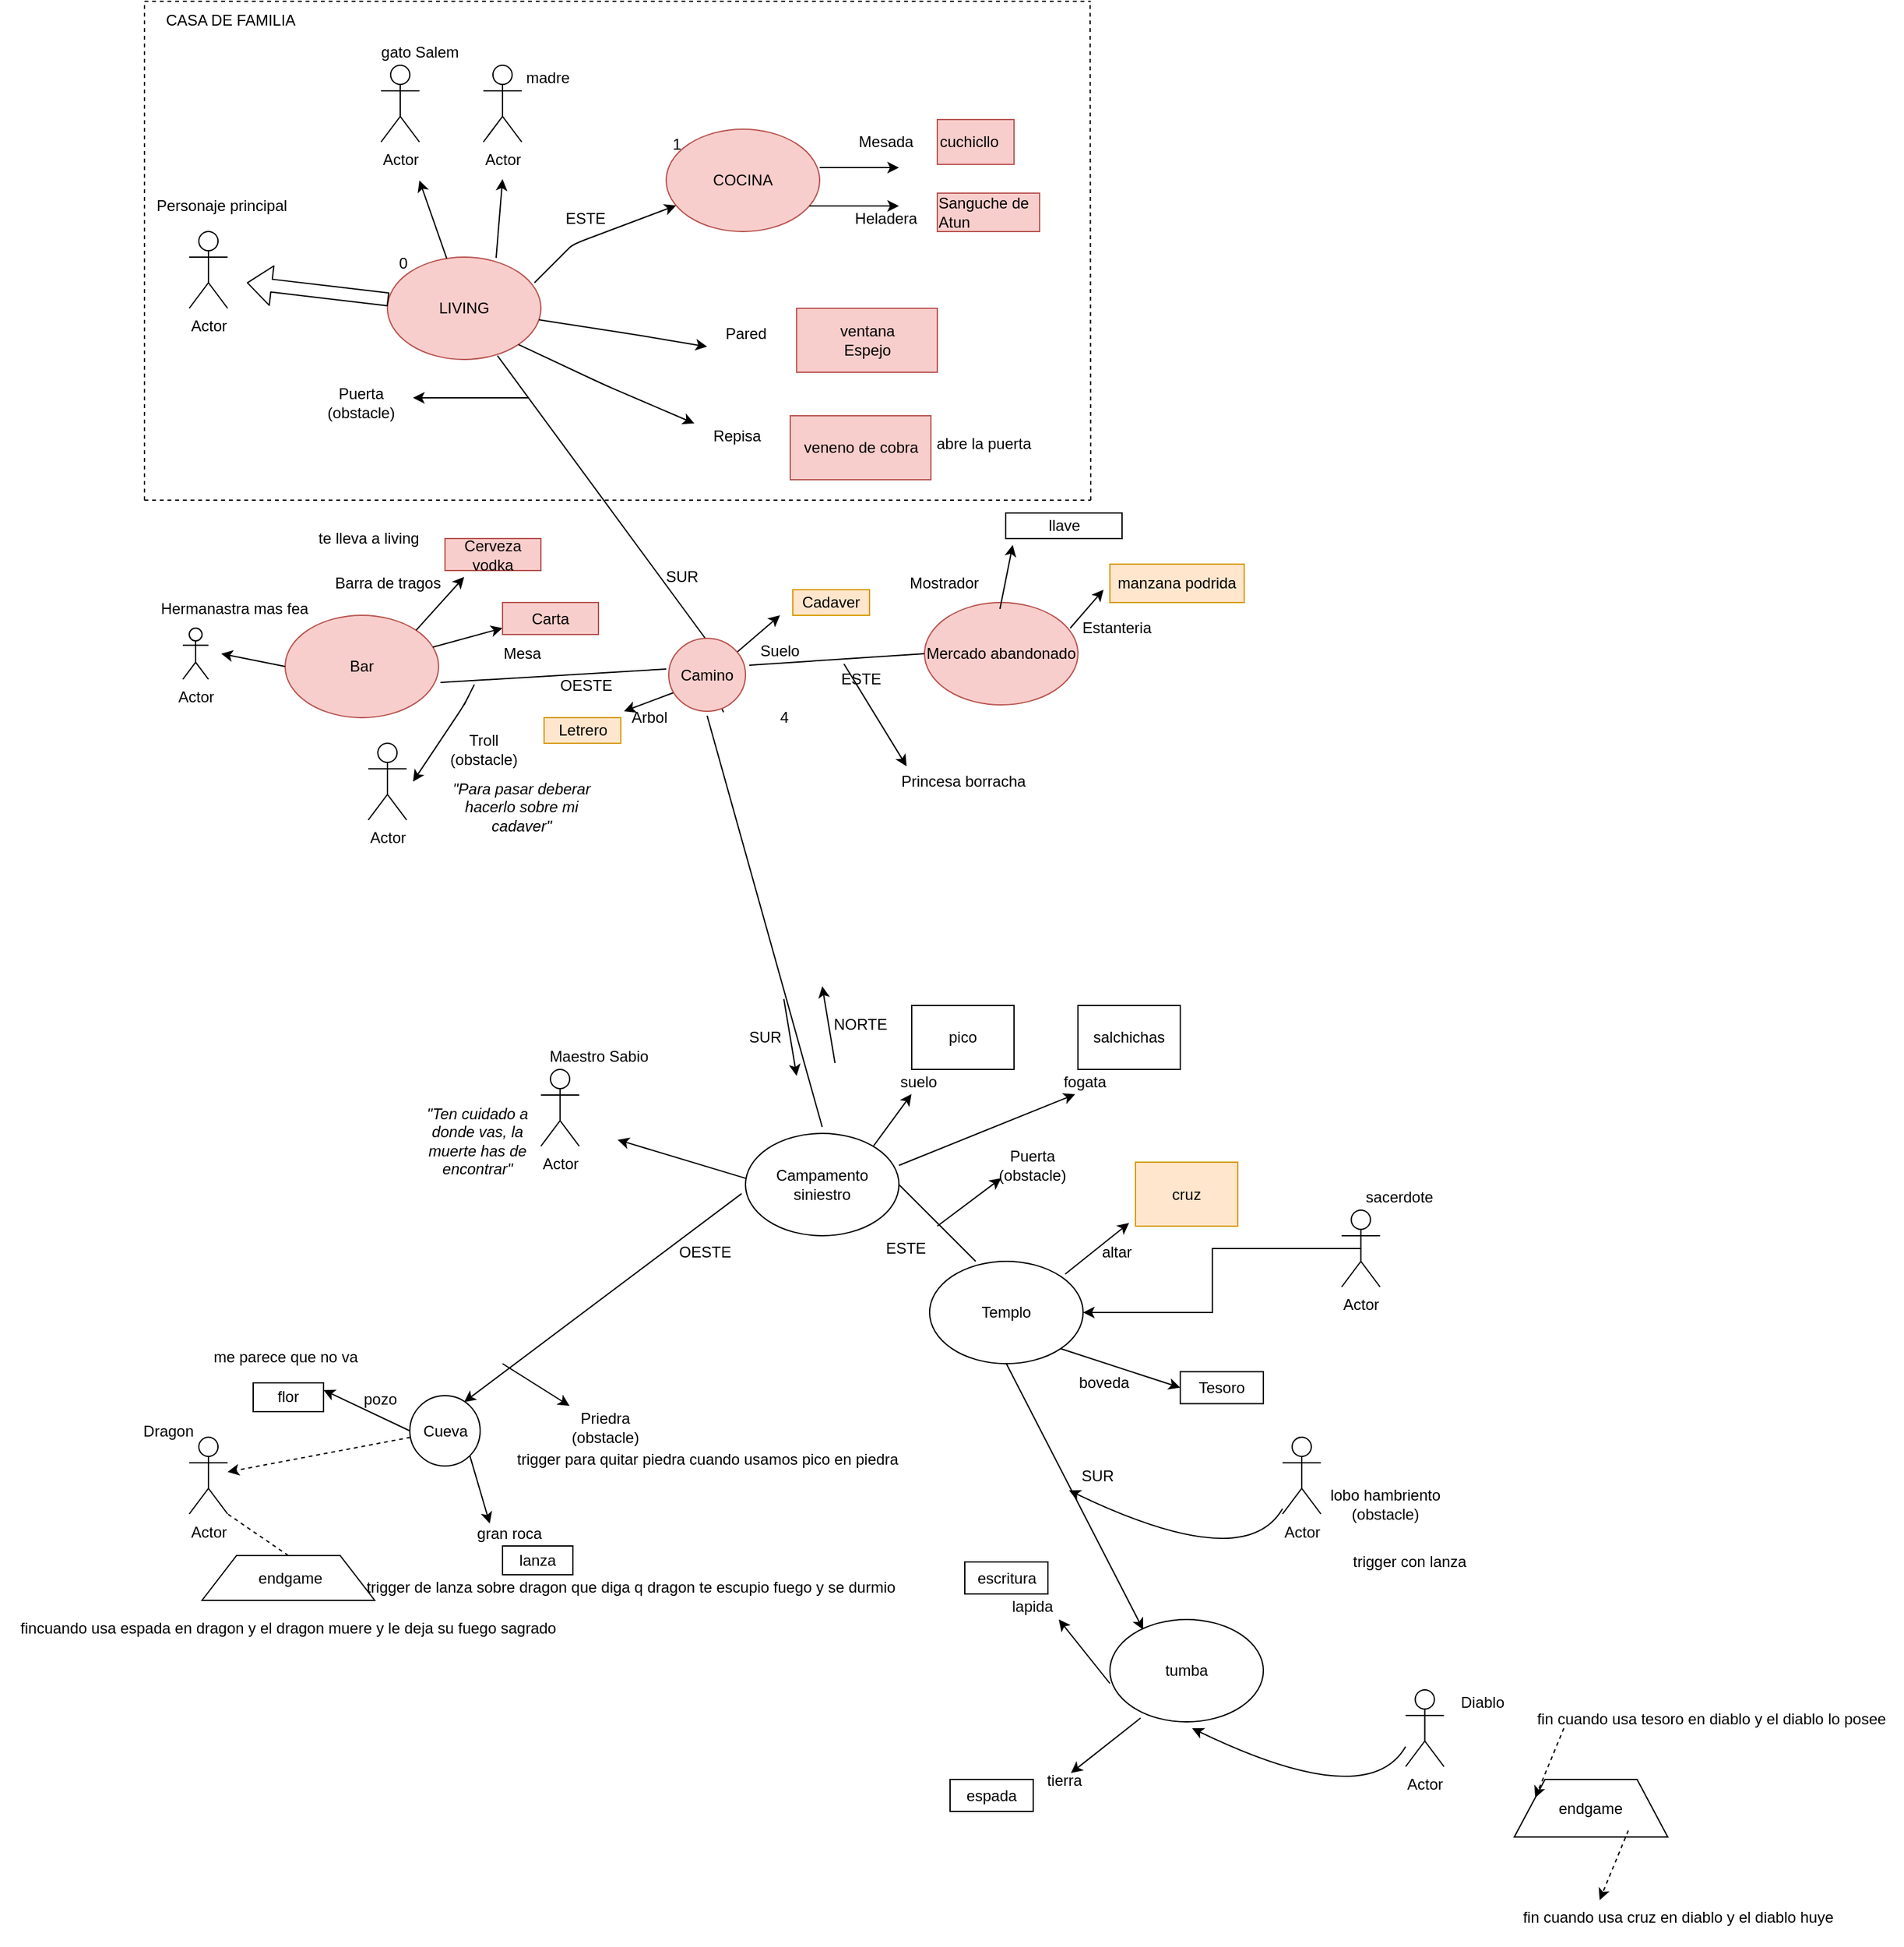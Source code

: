 <mxfile version="13.3.0" type="device"><diagram id="sJJeYjp7atSTeaViHJPz" name="Page-1"><mxGraphModel dx="2512" dy="1873" grid="1" gridSize="10" guides="1" tooltips="1" connect="1" arrows="1" fold="1" page="1" pageScale="1" pageWidth="850" pageHeight="1100" math="0" shadow="0"><root><mxCell id="0"/><mxCell id="1" parent="0"/><mxCell id="13Ekd1U-kQ_qXZMhSSvd-2" value="LIVING" style="ellipse;whiteSpace=wrap;html=1;fillColor=#f8cecc;strokeColor=#b85450;" parent="1" vertex="1"><mxGeometry x="190" y="-100" width="120" height="80" as="geometry"/></mxCell><mxCell id="13Ekd1U-kQ_qXZMhSSvd-3" value="Bar" style="ellipse;whiteSpace=wrap;html=1;fillColor=#f8cecc;strokeColor=#b85450;" parent="1" vertex="1"><mxGeometry x="110" y="180" width="120" height="80" as="geometry"/></mxCell><mxCell id="13Ekd1U-kQ_qXZMhSSvd-4" value="Mercado abandonado" style="ellipse;whiteSpace=wrap;html=1;fillColor=#f8cecc;strokeColor=#b85450;" parent="1" vertex="1"><mxGeometry x="610" y="170" width="120" height="80" as="geometry"/></mxCell><mxCell id="13Ekd1U-kQ_qXZMhSSvd-5" value="Campamento siniestro" style="ellipse;whiteSpace=wrap;html=1;" parent="1" vertex="1"><mxGeometry x="470" y="585" width="120" height="80" as="geometry"/></mxCell><mxCell id="13Ekd1U-kQ_qXZMhSSvd-6" value="Templo" style="ellipse;whiteSpace=wrap;html=1;" parent="1" vertex="1"><mxGeometry x="614" y="685" width="120" height="80" as="geometry"/></mxCell><mxCell id="13Ekd1U-kQ_qXZMhSSvd-11" value="" style="endArrow=classic;html=1;" parent="1" source="13Ekd1U-kQ_qXZMhSSvd-2" edge="1"><mxGeometry width="50" height="50" relative="1" as="geometry"><mxPoint x="440" y="160" as="sourcePoint"/><mxPoint x="440" y="-30" as="targetPoint"/><Array as="points"><mxPoint x="380" y="-40"/></Array></mxGeometry></mxCell><mxCell id="13Ekd1U-kQ_qXZMhSSvd-12" value="Pared" style="text;html=1;align=center;verticalAlign=middle;resizable=0;points=[];autosize=1;" parent="1" vertex="1"><mxGeometry x="445" y="-50" width="50" height="20" as="geometry"/></mxCell><mxCell id="13Ekd1U-kQ_qXZMhSSvd-13" value="" style="endArrow=classic;html=1;exitX=1;exitY=1;exitDx=0;exitDy=0;" parent="1" source="13Ekd1U-kQ_qXZMhSSvd-2" edge="1"><mxGeometry width="50" height="50" relative="1" as="geometry"><mxPoint x="425" y="170" as="sourcePoint"/><mxPoint x="430" y="30" as="targetPoint"/><Array as="points"><mxPoint x="360"/></Array></mxGeometry></mxCell><mxCell id="13Ekd1U-kQ_qXZMhSSvd-14" value="Repisa" style="text;html=1;align=center;verticalAlign=middle;resizable=0;points=[];autosize=1;" parent="1" vertex="1"><mxGeometry x="438" y="30" width="50" height="20" as="geometry"/></mxCell><mxCell id="13Ekd1U-kQ_qXZMhSSvd-15" value="" style="endArrow=classic;html=1;exitX=1;exitY=0;exitDx=0;exitDy=0;" parent="1" source="13Ekd1U-kQ_qXZMhSSvd-3" edge="1"><mxGeometry width="50" height="50" relative="1" as="geometry"><mxPoint x="220" y="190" as="sourcePoint"/><mxPoint x="250" y="150" as="targetPoint"/></mxGeometry></mxCell><mxCell id="13Ekd1U-kQ_qXZMhSSvd-16" value="Barra de tragos" style="text;html=1;align=center;verticalAlign=middle;resizable=0;points=[];autosize=1;" parent="1" vertex="1"><mxGeometry x="140" y="145" width="100" height="20" as="geometry"/></mxCell><mxCell id="13Ekd1U-kQ_qXZMhSSvd-17" value="" style="endArrow=classic;html=1;" parent="1" source="13Ekd1U-kQ_qXZMhSSvd-3" edge="1"><mxGeometry width="50" height="50" relative="1" as="geometry"><mxPoint x="230" y="250" as="sourcePoint"/><mxPoint x="280" y="190" as="targetPoint"/></mxGeometry></mxCell><mxCell id="13Ekd1U-kQ_qXZMhSSvd-18" value="Mesa" style="text;html=1;align=center;verticalAlign=middle;resizable=0;points=[];autosize=1;" parent="1" vertex="1"><mxGeometry x="275" y="200" width="40" height="20" as="geometry"/></mxCell><mxCell id="13Ekd1U-kQ_qXZMhSSvd-26" value="" style="endArrow=none;html=1;entryX=0.717;entryY=0.963;entryDx=0;entryDy=0;entryPerimeter=0;" parent="1" target="13Ekd1U-kQ_qXZMhSSvd-2" edge="1"><mxGeometry width="50" height="50" relative="1" as="geometry"><mxPoint x="440" y="200" as="sourcePoint"/><mxPoint x="390" y="120" as="targetPoint"/></mxGeometry></mxCell><mxCell id="13Ekd1U-kQ_qXZMhSSvd-27" value="" style="endArrow=none;html=1;entryX=0;entryY=0.5;entryDx=0;entryDy=0;exitX=1.05;exitY=0.307;exitDx=0;exitDy=0;exitPerimeter=0;" parent="1" target="13Ekd1U-kQ_qXZMhSSvd-4" edge="1"><mxGeometry width="50" height="50" relative="1" as="geometry"><mxPoint x="473" y="218.999" as="sourcePoint"/><mxPoint x="570" y="195" as="targetPoint"/></mxGeometry></mxCell><mxCell id="13Ekd1U-kQ_qXZMhSSvd-28" value="" style="endArrow=none;html=1;exitX=1.012;exitY=0.656;exitDx=0;exitDy=0;exitPerimeter=0;entryX=-0.033;entryY=0.36;entryDx=0;entryDy=0;entryPerimeter=0;" parent="1" source="13Ekd1U-kQ_qXZMhSSvd-3" edge="1"><mxGeometry width="50" height="50" relative="1" as="geometry"><mxPoint x="400" y="260" as="sourcePoint"/><mxPoint x="408.02" y="222.02" as="targetPoint"/><Array as="points"/></mxGeometry></mxCell><mxCell id="13Ekd1U-kQ_qXZMhSSvd-29" value="" style="endArrow=classic;html=1;" parent="1" edge="1"><mxGeometry width="50" height="50" relative="1" as="geometry"><mxPoint x="669" y="175" as="sourcePoint"/><mxPoint x="679" y="125" as="targetPoint"/></mxGeometry></mxCell><mxCell id="13Ekd1U-kQ_qXZMhSSvd-30" value="Mostrador" style="text;html=1;align=center;verticalAlign=middle;resizable=0;points=[];autosize=1;" parent="1" vertex="1"><mxGeometry x="590" y="145" width="70" height="20" as="geometry"/></mxCell><mxCell id="13Ekd1U-kQ_qXZMhSSvd-31" value="" style="endArrow=classic;html=1;" parent="1" edge="1"><mxGeometry width="50" height="50" relative="1" as="geometry"><mxPoint x="724" y="190" as="sourcePoint"/><mxPoint x="750" y="160" as="targetPoint"/></mxGeometry></mxCell><mxCell id="13Ekd1U-kQ_qXZMhSSvd-32" value="Estanteria" style="text;html=1;align=center;verticalAlign=middle;resizable=0;points=[];autosize=1;" parent="1" vertex="1"><mxGeometry x="725" y="180" width="70" height="20" as="geometry"/></mxCell><mxCell id="13Ekd1U-kQ_qXZMhSSvd-35" value="SUR" style="text;html=1;align=center;verticalAlign=middle;resizable=0;points=[];autosize=1;" parent="1" vertex="1"><mxGeometry x="400" y="140" width="40" height="20" as="geometry"/></mxCell><mxCell id="13Ekd1U-kQ_qXZMhSSvd-36" value="OESTE" style="text;html=1;align=center;verticalAlign=middle;resizable=0;points=[];autosize=1;" parent="1" vertex="1"><mxGeometry x="315" y="225" width="60" height="20" as="geometry"/></mxCell><mxCell id="13Ekd1U-kQ_qXZMhSSvd-37" value="ESTE" style="text;html=1;align=center;verticalAlign=middle;resizable=0;points=[];autosize=1;" parent="1" vertex="1"><mxGeometry x="535" y="220" width="50" height="20" as="geometry"/></mxCell><mxCell id="13Ekd1U-kQ_qXZMhSSvd-44" value="" style="endArrow=none;html=1;exitX=1;exitY=0.5;exitDx=0;exitDy=0;" parent="1" source="13Ekd1U-kQ_qXZMhSSvd-5" edge="1"><mxGeometry width="50" height="50" relative="1" as="geometry"><mxPoint x="620" y="635" as="sourcePoint"/><mxPoint x="650" y="685" as="targetPoint"/></mxGeometry></mxCell><mxCell id="13Ekd1U-kQ_qXZMhSSvd-45" value="OESTE" style="text;html=1;align=center;verticalAlign=middle;resizable=0;points=[];autosize=1;" parent="1" vertex="1"><mxGeometry x="408" y="667.5" width="60" height="20" as="geometry"/></mxCell><mxCell id="13Ekd1U-kQ_qXZMhSSvd-46" value="ESTE" style="text;html=1;align=center;verticalAlign=middle;resizable=0;points=[];autosize=1;" parent="1" vertex="1"><mxGeometry x="570" y="665" width="50" height="20" as="geometry"/></mxCell><mxCell id="13Ekd1U-kQ_qXZMhSSvd-47" value="" style="endArrow=classic;html=1;entryX=0.108;entryY=1.008;entryDx=0;entryDy=0;entryPerimeter=0;" parent="1" edge="1"><mxGeometry width="50" height="50" relative="1" as="geometry"><mxPoint x="570" y="595" as="sourcePoint"/><mxPoint x="599.828" y="554.272" as="targetPoint"/></mxGeometry></mxCell><mxCell id="13Ekd1U-kQ_qXZMhSSvd-49" value="" style="endArrow=classic;html=1;entryX=0.356;entryY=0.971;entryDx=0;entryDy=0;entryPerimeter=0;" parent="1" target="13Ekd1U-kQ_qXZMhSSvd-50" edge="1"><mxGeometry width="50" height="50" relative="1" as="geometry"><mxPoint x="590" y="610" as="sourcePoint"/><mxPoint x="430" y="575" as="targetPoint"/><Array as="points"><mxPoint x="590" y="610"/></Array></mxGeometry></mxCell><mxCell id="13Ekd1U-kQ_qXZMhSSvd-50" value="fogata" style="text;html=1;align=center;verticalAlign=middle;resizable=0;points=[];autosize=1;" parent="1" vertex="1"><mxGeometry x="710" y="535" width="50" height="20" as="geometry"/></mxCell><mxCell id="7Dd_jUv_90haUhsImxf3-11" value="suelo" style="text;html=1;align=center;verticalAlign=middle;resizable=0;points=[];autosize=1;" parent="1" vertex="1"><mxGeometry x="580" y="535" width="50" height="20" as="geometry"/></mxCell><mxCell id="13Ekd1U-kQ_qXZMhSSvd-55" value="" style="endArrow=classic;html=1;exitX=-0.025;exitY=0.588;exitDx=0;exitDy=0;exitPerimeter=0;" parent="1" source="13Ekd1U-kQ_qXZMhSSvd-5" edge="1"><mxGeometry width="50" height="50" relative="1" as="geometry"><mxPoint x="300.319" y="747.641" as="sourcePoint"/><mxPoint x="250" y="795" as="targetPoint"/></mxGeometry></mxCell><mxCell id="13Ekd1U-kQ_qXZMhSSvd-59" value="" style="endArrow=classic;html=1;exitX=1;exitY=1;exitDx=0;exitDy=0;entryX=0;entryY=0.5;entryDx=0;entryDy=0;" parent="1" source="13Ekd1U-kQ_qXZMhSSvd-6" target="3JdBkTtZm9fKYMQ6kTSI-66" edge="1"><mxGeometry width="50" height="50" relative="1" as="geometry"><mxPoint x="690" y="775" as="sourcePoint"/><mxPoint x="960" y="800" as="targetPoint"/></mxGeometry></mxCell><mxCell id="13Ekd1U-kQ_qXZMhSSvd-60" value="boveda" style="text;html=1;align=center;verticalAlign=middle;resizable=0;points=[];autosize=1;" parent="1" vertex="1"><mxGeometry x="725" y="770" width="50" height="20" as="geometry"/></mxCell><mxCell id="13Ekd1U-kQ_qXZMhSSvd-61" value="altar" style="text;html=1;align=center;verticalAlign=middle;resizable=0;points=[];autosize=1;" parent="1" vertex="1"><mxGeometry x="740" y="667.5" width="40" height="20" as="geometry"/></mxCell><mxCell id="13Ekd1U-kQ_qXZMhSSvd-62" value="" style="endArrow=classic;html=1;" parent="1" edge="1"><mxGeometry width="50" height="50" relative="1" as="geometry"><mxPoint x="720" y="695" as="sourcePoint"/><mxPoint x="770" y="655" as="targetPoint"/></mxGeometry></mxCell><mxCell id="13Ekd1U-kQ_qXZMhSSvd-63" value="" style="endArrow=none;html=1;" parent="1" edge="1"><mxGeometry width="50" height="50" relative="1" as="geometry"><mxPoint x="450" y="250" as="sourcePoint"/><mxPoint x="452.872" y="255.743" as="targetPoint"/></mxGeometry></mxCell><mxCell id="13Ekd1U-kQ_qXZMhSSvd-72" value="" style="endArrow=classic;html=1;" parent="1" edge="1"><mxGeometry width="50" height="50" relative="1" as="geometry"><mxPoint x="528" y="-170" as="sourcePoint"/><mxPoint x="590" y="-170" as="targetPoint"/></mxGeometry></mxCell><mxCell id="13Ekd1U-kQ_qXZMhSSvd-73" value="cuchicllo" style="html=1;align=left;fillColor=#f8cecc;strokeColor=#b85450;" parent="1" vertex="1"><mxGeometry x="620" y="-207.5" width="60" height="35" as="geometry"/></mxCell><mxCell id="13Ekd1U-kQ_qXZMhSSvd-74" value="ventana&lt;br&gt;Espejo" style="html=1;align=center;fillColor=#f8cecc;strokeColor=#b85450;" parent="1" vertex="1"><mxGeometry x="510" y="-60" width="110" height="50" as="geometry"/></mxCell><mxCell id="13Ekd1U-kQ_qXZMhSSvd-75" value="veneno de cobra" style="html=1;fillColor=#f8cecc;strokeColor=#b85450;" parent="1" vertex="1"><mxGeometry x="505" y="24" width="110" height="50" as="geometry"/></mxCell><mxCell id="3JdBkTtZm9fKYMQ6kTSI-3" value="" style="endArrow=classic;html=1;" parent="1" edge="1"><mxGeometry width="50" height="50" relative="1" as="geometry"><mxPoint x="250" y="250" as="sourcePoint"/><mxPoint x="210" y="310" as="targetPoint"/><Array as="points"><mxPoint x="260" y="230"/><mxPoint x="250" y="250"/></Array></mxGeometry></mxCell><mxCell id="3JdBkTtZm9fKYMQ6kTSI-4" value="Actor" style="shape=umlActor;verticalLabelPosition=bottom;labelBackgroundColor=#ffffff;verticalAlign=top;html=1;outlineConnect=0;" parent="1" vertex="1"><mxGeometry x="175" y="280" width="30" height="60" as="geometry"/></mxCell><mxCell id="3JdBkTtZm9fKYMQ6kTSI-7" value="Troll&lt;br&gt;(obstacle)" style="text;html=1;align=center;verticalAlign=middle;resizable=0;points=[];autosize=1;" parent="1" vertex="1"><mxGeometry x="230" y="270" width="70" height="30" as="geometry"/></mxCell><mxCell id="3JdBkTtZm9fKYMQ6kTSI-8" value="Actor" style="shape=umlActor;verticalLabelPosition=bottom;labelBackgroundColor=#ffffff;verticalAlign=top;html=1;outlineConnect=0;" parent="1" vertex="1"><mxGeometry x="30" y="190" width="20" height="40" as="geometry"/></mxCell><mxCell id="3JdBkTtZm9fKYMQ6kTSI-9" value="Hermanastra mas fea" style="text;html=1;align=center;verticalAlign=middle;resizable=0;points=[];autosize=1;" parent="1" vertex="1"><mxGeometry x="5" y="165" width="130" height="20" as="geometry"/></mxCell><mxCell id="3JdBkTtZm9fKYMQ6kTSI-10" value="" style="endArrow=classic;html=1;exitX=0;exitY=0.5;exitDx=0;exitDy=0;" parent="1" source="13Ekd1U-kQ_qXZMhSSvd-3" edge="1"><mxGeometry width="50" height="50" relative="1" as="geometry"><mxPoint x="30" y="240" as="sourcePoint"/><mxPoint x="60" y="210" as="targetPoint"/></mxGeometry></mxCell><mxCell id="3JdBkTtZm9fKYMQ6kTSI-11" value="Actor" style="shape=umlActor;verticalLabelPosition=bottom;labelBackgroundColor=#ffffff;verticalAlign=top;html=1;outlineConnect=0;" parent="1" vertex="1"><mxGeometry x="185" y="-250" width="30" height="60" as="geometry"/></mxCell><mxCell id="3JdBkTtZm9fKYMQ6kTSI-12" value="gato Salem" style="text;html=1;align=center;verticalAlign=middle;resizable=0;points=[];autosize=1;" parent="1" vertex="1"><mxGeometry x="175" y="-270" width="80" height="20" as="geometry"/></mxCell><mxCell id="3JdBkTtZm9fKYMQ6kTSI-13" value="" style="endArrow=classic;html=1;" parent="1" source="13Ekd1U-kQ_qXZMhSSvd-2" edge="1"><mxGeometry width="50" height="50" relative="1" as="geometry"><mxPoint x="165" y="-110" as="sourcePoint"/><mxPoint x="215" y="-160" as="targetPoint"/></mxGeometry></mxCell><mxCell id="3JdBkTtZm9fKYMQ6kTSI-28" style="edgeStyle=orthogonalEdgeStyle;rounded=0;orthogonalLoop=1;jettySize=auto;html=1;exitX=0.5;exitY=0.5;exitDx=0;exitDy=0;exitPerimeter=0;entryX=1;entryY=0.5;entryDx=0;entryDy=0;" parent="1" source="3JdBkTtZm9fKYMQ6kTSI-22" target="13Ekd1U-kQ_qXZMhSSvd-6" edge="1"><mxGeometry relative="1" as="geometry"/></mxCell><mxCell id="3JdBkTtZm9fKYMQ6kTSI-22" value="Actor" style="shape=umlActor;verticalLabelPosition=bottom;labelBackgroundColor=#ffffff;verticalAlign=top;html=1;outlineConnect=0;" parent="1" vertex="1"><mxGeometry x="936.25" y="645" width="30" height="60" as="geometry"/></mxCell><mxCell id="3JdBkTtZm9fKYMQ6kTSI-25" value="Actor" style="shape=umlActor;verticalLabelPosition=bottom;labelBackgroundColor=#ffffff;verticalAlign=top;html=1;outlineConnect=0;" parent="1" vertex="1"><mxGeometry x="986.25" y="1020" width="30" height="60" as="geometry"/></mxCell><mxCell id="3JdBkTtZm9fKYMQ6kTSI-29" value="sacerdote" style="text;html=1;align=center;verticalAlign=middle;resizable=0;points=[];autosize=1;" parent="1" vertex="1"><mxGeometry x="946.25" y="625" width="70" height="20" as="geometry"/></mxCell><mxCell id="3JdBkTtZm9fKYMQ6kTSI-30" value="Diablo" style="text;html=1;align=center;verticalAlign=middle;resizable=0;points=[];autosize=1;" parent="1" vertex="1"><mxGeometry x="1021.25" y="1020" width="50" height="20" as="geometry"/></mxCell><mxCell id="3JdBkTtZm9fKYMQ6kTSI-32" value="" style="endArrow=none;html=1;entryX=0.5;entryY=1;entryDx=0;entryDy=0;" parent="1" edge="1"><mxGeometry width="50" height="50" relative="1" as="geometry"><mxPoint x="530" y="580" as="sourcePoint"/><mxPoint x="440" y="258.5" as="targetPoint"/></mxGeometry></mxCell><mxCell id="3JdBkTtZm9fKYMQ6kTSI-38" value="Actor" style="shape=umlActor;verticalLabelPosition=bottom;labelBackgroundColor=#ffffff;verticalAlign=top;html=1;outlineConnect=0;" parent="1" vertex="1"><mxGeometry x="310" y="535" width="30" height="60" as="geometry"/></mxCell><mxCell id="3JdBkTtZm9fKYMQ6kTSI-39" value="Maestro Sabio" style="text;html=1;align=center;verticalAlign=middle;resizable=0;points=[];autosize=1;" parent="1" vertex="1"><mxGeometry x="310" y="515" width="90" height="20" as="geometry"/></mxCell><mxCell id="3JdBkTtZm9fKYMQ6kTSI-40" value="&amp;nbsp;endgame" style="shape=trapezoid;perimeter=trapezoidPerimeter;whiteSpace=wrap;html=1;" parent="1" vertex="1"><mxGeometry x="45" y="915" width="135" height="35" as="geometry"/></mxCell><mxCell id="3JdBkTtZm9fKYMQ6kTSI-42" value="" style="endArrow=none;dashed=1;html=1;entryX=1;entryY=1;entryDx=0;entryDy=0;entryPerimeter=0;exitX=0.5;exitY=0;exitDx=0;exitDy=0;" parent="1" source="3JdBkTtZm9fKYMQ6kTSI-40" target="qHw4rD6qiNOxwBQTba5S-28" edge="1"><mxGeometry width="50" height="50" relative="1" as="geometry"><mxPoint x="130" y="920" as="sourcePoint"/><mxPoint x="180" y="870" as="targetPoint"/></mxGeometry></mxCell><mxCell id="3JdBkTtZm9fKYMQ6kTSI-51" value="endgame" style="shape=trapezoid;perimeter=trapezoidPerimeter;whiteSpace=wrap;html=1;" parent="1" vertex="1"><mxGeometry x="1071.25" y="1090" width="120" height="45" as="geometry"/></mxCell><mxCell id="3JdBkTtZm9fKYMQ6kTSI-66" value="Tesoro" style="whiteSpace=wrap;html=1;" parent="1" vertex="1"><mxGeometry x="810" y="771.25" width="65" height="25" as="geometry"/></mxCell><mxCell id="qHw4rD6qiNOxwBQTba5S-1" value="" style="endArrow=classic;html=1;" parent="1" edge="1"><mxGeometry width="50" height="50" relative="1" as="geometry"><mxPoint x="300" y="10" as="sourcePoint"/><mxPoint x="210" y="10" as="targetPoint"/></mxGeometry></mxCell><mxCell id="qHw4rD6qiNOxwBQTba5S-2" value="Puerta&lt;br&gt;(obstacle)" style="text;html=1;align=center;verticalAlign=middle;resizable=0;points=[];autosize=1;" parent="1" vertex="1"><mxGeometry x="134" y="-1" width="70" height="30" as="geometry"/></mxCell><mxCell id="qHw4rD6qiNOxwBQTba5S-4" value="" style="curved=1;endArrow=classic;html=1;entryX=0;entryY=0.25;entryDx=0;entryDy=0;dashed=1;" parent="1" target="3JdBkTtZm9fKYMQ6kTSI-51" edge="1"><mxGeometry width="50" height="50" relative="1" as="geometry"><mxPoint x="1110" y="1050" as="sourcePoint"/><mxPoint x="1164.886" y="1264.318" as="targetPoint"/><Array as="points"/></mxGeometry></mxCell><mxCell id="qHw4rD6qiNOxwBQTba5S-5" value="Cueva" style="ellipse;whiteSpace=wrap;html=1;aspect=fixed;" parent="1" vertex="1"><mxGeometry x="207.5" y="790" width="55" height="55" as="geometry"/></mxCell><mxCell id="qHw4rD6qiNOxwBQTba5S-7" value="" style="endArrow=classic;html=1;entryX=0.106;entryY=-0.066;entryDx=0;entryDy=0;entryPerimeter=0;" parent="1" target="qHw4rD6qiNOxwBQTba5S-8" edge="1"><mxGeometry width="50" height="50" relative="1" as="geometry"><mxPoint x="280" y="765" as="sourcePoint"/><mxPoint x="320" y="790" as="targetPoint"/></mxGeometry></mxCell><mxCell id="qHw4rD6qiNOxwBQTba5S-8" value="Priedra&lt;br&gt;(obstacle)" style="text;html=1;align=center;verticalAlign=middle;resizable=0;points=[];autosize=1;" parent="1" vertex="1"><mxGeometry x="325" y="800" width="70" height="30" as="geometry"/></mxCell><mxCell id="qHw4rD6qiNOxwBQTba5S-9" value="" style="endArrow=classic;html=1;dashed=1;" parent="1" source="qHw4rD6qiNOxwBQTba5S-5" target="qHw4rD6qiNOxwBQTba5S-28" edge="1"><mxGeometry width="50" height="50" relative="1" as="geometry"><mxPoint x="150" y="895" as="sourcePoint"/><mxPoint x="70" y="895" as="targetPoint"/></mxGeometry></mxCell><mxCell id="qHw4rD6qiNOxwBQTba5S-10" value="Dragon&amp;nbsp;" style="text;html=1;align=center;verticalAlign=middle;resizable=0;points=[];autosize=1;" parent="1" vertex="1"><mxGeometry x="-10" y="807.5" width="60" height="20" as="geometry"/></mxCell><mxCell id="qHw4rD6qiNOxwBQTba5S-13" value="" style="endArrow=classic;html=1;exitX=0.5;exitY=1;exitDx=0;exitDy=0;entryX=0.217;entryY=0.1;entryDx=0;entryDy=0;entryPerimeter=0;" parent="1" source="13Ekd1U-kQ_qXZMhSSvd-6" target="qHw4rD6qiNOxwBQTba5S-15" edge="1"><mxGeometry width="50" height="50" relative="1" as="geometry"><mxPoint x="694" y="855" as="sourcePoint"/><mxPoint x="740" y="870" as="targetPoint"/></mxGeometry></mxCell><mxCell id="qHw4rD6qiNOxwBQTba5S-15" value="tumba" style="ellipse;whiteSpace=wrap;html=1;" parent="1" vertex="1"><mxGeometry x="755" y="965" width="120" height="80" as="geometry"/></mxCell><mxCell id="qHw4rD6qiNOxwBQTba5S-17" value="lobo hambriento&lt;br&gt;(obstacle)" style="text;html=1;align=center;verticalAlign=middle;resizable=0;points=[];autosize=1;" parent="1" vertex="1"><mxGeometry x="920" y="860" width="100" height="30" as="geometry"/></mxCell><mxCell id="qHw4rD6qiNOxwBQTba5S-18" value="Actor" style="shape=umlActor;verticalLabelPosition=bottom;labelBackgroundColor=#ffffff;verticalAlign=top;html=1;outlineConnect=0;" parent="1" vertex="1"><mxGeometry x="890" y="822.5" width="30" height="60" as="geometry"/></mxCell><mxCell id="qHw4rD6qiNOxwBQTba5S-19" value="" style="curved=1;endArrow=classic;html=1;entryX=-0.037;entryY=1.075;entryDx=0;entryDy=0;entryPerimeter=0;" parent="1" source="qHw4rD6qiNOxwBQTba5S-18" target="qHw4rD6qiNOxwBQTba5S-48" edge="1"><mxGeometry width="50" height="50" relative="1" as="geometry"><mxPoint x="930" y="900" as="sourcePoint"/><mxPoint x="860" y="880" as="targetPoint"/><Array as="points"><mxPoint x="860" y="930"/></Array></mxGeometry></mxCell><mxCell id="qHw4rD6qiNOxwBQTba5S-28" value="Actor" style="shape=umlActor;verticalLabelPosition=bottom;labelBackgroundColor=#ffffff;verticalAlign=top;html=1;outlineConnect=0;" parent="1" vertex="1"><mxGeometry x="35" y="822.5" width="30" height="60" as="geometry"/></mxCell><mxCell id="qHw4rD6qiNOxwBQTba5S-38" value="" style="endArrow=classic;html=1;exitX=0;exitY=0.5;exitDx=0;exitDy=0;entryX=1;entryY=0.25;entryDx=0;entryDy=0;" parent="1" source="qHw4rD6qiNOxwBQTba5S-5" target="n_4SJG_kJqsjm4BXgL8Q-78" edge="1"><mxGeometry width="50" height="50" relative="1" as="geometry"><mxPoint x="110" y="847.5" as="sourcePoint"/><mxPoint x="150" y="814" as="targetPoint"/></mxGeometry></mxCell><mxCell id="qHw4rD6qiNOxwBQTba5S-39" value="pozo" style="text;html=1;align=center;verticalAlign=middle;resizable=0;points=[];autosize=1;" parent="1" vertex="1"><mxGeometry x="164" y="782.5" width="40" height="20" as="geometry"/></mxCell><mxCell id="qHw4rD6qiNOxwBQTba5S-40" value="" style="endArrow=classic;html=1;exitX=1;exitY=1;exitDx=0;exitDy=0;" parent="1" source="qHw4rD6qiNOxwBQTba5S-5" edge="1"><mxGeometry width="50" height="50" relative="1" as="geometry"><mxPoint x="220" y="980" as="sourcePoint"/><mxPoint x="270" y="890" as="targetPoint"/></mxGeometry></mxCell><mxCell id="qHw4rD6qiNOxwBQTba5S-41" value="gran roca" style="text;html=1;align=center;verticalAlign=middle;resizable=0;points=[];autosize=1;" parent="1" vertex="1"><mxGeometry x="250" y="887.5" width="70" height="20" as="geometry"/></mxCell><mxCell id="qHw4rD6qiNOxwBQTba5S-44" value="Actor" style="shape=umlActor;verticalLabelPosition=bottom;labelBackgroundColor=#ffffff;verticalAlign=top;html=1;outlineConnect=0;" parent="1" vertex="1"><mxGeometry x="35" y="-120" width="30" height="60" as="geometry"/></mxCell><mxCell id="qHw4rD6qiNOxwBQTba5S-45" value="Personaje principal" style="text;html=1;align=center;verticalAlign=middle;resizable=0;points=[];autosize=1;" parent="1" vertex="1"><mxGeometry y="-150" width="120" height="20" as="geometry"/></mxCell><mxCell id="qHw4rD6qiNOxwBQTba5S-46" value="" style="shape=flexArrow;endArrow=classic;html=1;" parent="1" source="13Ekd1U-kQ_qXZMhSSvd-2" edge="1"><mxGeometry width="50" height="50" relative="1" as="geometry"><mxPoint x="105" y="-40" as="sourcePoint"/><mxPoint x="80" y="-80" as="targetPoint"/></mxGeometry></mxCell><mxCell id="qHw4rD6qiNOxwBQTba5S-48" value="SUR" style="text;html=1;align=center;verticalAlign=middle;resizable=0;points=[];autosize=1;" parent="1" vertex="1"><mxGeometry x="724.5" y="842.5" width="40" height="20" as="geometry"/></mxCell><mxCell id="n_4SJG_kJqsjm4BXgL8Q-2" value="&lt;span style=&quot;color: rgba(0 , 0 , 0 , 0) ; font-family: monospace ; font-size: 0px&quot;&gt;%3CmxGraphModel%3E%3Croot%3E%3CmxCell%20id%3D%220%22%2F%3E%3CmxCell%20id%3D%221%22%20parent%3D%220%22%2F%3E%3CmxCell%20id%3D%222%22%20value%3D%22Comedor%22%20style%3D%22text%3Bhtml%3D1%3Balign%3Dcenter%3BverticalAlign%3Dmiddle%3Bresizable%3D0%3Bpoints%3D%5B%5D%3Bautosize%3D1%3B%22%20vertex%3D%221%22%20parent%3D%221%22%3E%3CmxGeometry%20x%3D%22435%22%20y%3D%22-150%22%20width%3D%2260%22%20height%3D%2220%22%20as%3D%22geometry%22%2F%3E%3C%2FmxCell%3E%3C%2Froot%3E%3C%2FmxGraphModel%3E&lt;/span&gt;" style="ellipse;whiteSpace=wrap;html=1;fillColor=#f8cecc;strokeColor=#b85450;" parent="1" vertex="1"><mxGeometry x="408" y="-200" width="120" height="80" as="geometry"/></mxCell><mxCell id="n_4SJG_kJqsjm4BXgL8Q-3" value="COCINA" style="text;html=1;strokeColor=none;fillColor=none;align=center;verticalAlign=middle;whiteSpace=wrap;rounded=0;" parent="1" vertex="1"><mxGeometry x="448" y="-170" width="40" height="20" as="geometry"/></mxCell><mxCell id="n_4SJG_kJqsjm4BXgL8Q-4" value="" style="endArrow=classic;html=1;" parent="1" target="n_4SJG_kJqsjm4BXgL8Q-2" edge="1"><mxGeometry width="50" height="50" relative="1" as="geometry"><mxPoint x="305" y="-80" as="sourcePoint"/><mxPoint x="355" y="-130" as="targetPoint"/><Array as="points"><mxPoint x="315" y="-90"/><mxPoint x="325" y="-100"/><mxPoint x="335" y="-110"/></Array></mxGeometry></mxCell><mxCell id="n_4SJG_kJqsjm4BXgL8Q-5" value="ESTE" style="text;html=1;strokeColor=none;fillColor=none;align=center;verticalAlign=middle;whiteSpace=wrap;rounded=0;" parent="1" vertex="1"><mxGeometry x="325" y="-140" width="40" height="20" as="geometry"/></mxCell><mxCell id="n_4SJG_kJqsjm4BXgL8Q-6" value="" style="endArrow=none;dashed=1;html=1;" parent="1" edge="1"><mxGeometry width="50" height="50" relative="1" as="geometry"><mxPoint y="90" as="sourcePoint"/><mxPoint y="-300" as="targetPoint"/></mxGeometry></mxCell><mxCell id="n_4SJG_kJqsjm4BXgL8Q-7" value="" style="endArrow=none;dashed=1;html=1;" parent="1" edge="1"><mxGeometry width="50" height="50" relative="1" as="geometry"><mxPoint y="-300" as="sourcePoint"/><mxPoint x="740" y="-300" as="targetPoint"/></mxGeometry></mxCell><mxCell id="n_4SJG_kJqsjm4BXgL8Q-8" value="" style="endArrow=none;dashed=1;html=1;" parent="1" edge="1"><mxGeometry width="50" height="50" relative="1" as="geometry"><mxPoint y="90" as="sourcePoint"/><mxPoint x="740" y="90" as="targetPoint"/></mxGeometry></mxCell><mxCell id="n_4SJG_kJqsjm4BXgL8Q-9" value="" style="endArrow=none;dashed=1;html=1;" parent="1" edge="1"><mxGeometry width="50" height="50" relative="1" as="geometry"><mxPoint x="740" y="90" as="sourcePoint"/><mxPoint x="739.5" y="-300" as="targetPoint"/></mxGeometry></mxCell><mxCell id="n_4SJG_kJqsjm4BXgL8Q-10" value="CASA DE FAMILIA" style="text;html=1;strokeColor=none;fillColor=none;align=center;verticalAlign=middle;whiteSpace=wrap;rounded=0;" parent="1" vertex="1"><mxGeometry x="5" y="-300" width="125" height="30" as="geometry"/></mxCell><mxCell id="n_4SJG_kJqsjm4BXgL8Q-13" value="Mesada" style="text;html=1;strokeColor=none;fillColor=none;align=center;verticalAlign=middle;whiteSpace=wrap;rounded=0;" parent="1" vertex="1"><mxGeometry x="560" y="-200" width="40" height="20" as="geometry"/></mxCell><mxCell id="n_4SJG_kJqsjm4BXgL8Q-14" value="" style="endArrow=classic;html=1;" parent="1" edge="1"><mxGeometry width="50" height="50" relative="1" as="geometry"><mxPoint x="520" y="-140" as="sourcePoint"/><mxPoint x="590" y="-140" as="targetPoint"/></mxGeometry></mxCell><mxCell id="n_4SJG_kJqsjm4BXgL8Q-15" value="&lt;div style=&quot;text-align: left&quot;&gt;&lt;span&gt;Sanguche de Atun&lt;/span&gt;&lt;/div&gt;" style="rounded=0;whiteSpace=wrap;html=1;fillColor=#f8cecc;strokeColor=#b85450;" parent="1" vertex="1"><mxGeometry x="620" y="-150" width="80" height="30" as="geometry"/></mxCell><mxCell id="n_4SJG_kJqsjm4BXgL8Q-16" value="Heladera" style="text;html=1;strokeColor=none;fillColor=none;align=center;verticalAlign=middle;whiteSpace=wrap;rounded=0;" parent="1" vertex="1"><mxGeometry x="560" y="-140" width="40" height="20" as="geometry"/></mxCell><mxCell id="n_4SJG_kJqsjm4BXgL8Q-17" value="Actor" style="shape=umlActor;verticalLabelPosition=bottom;labelBackgroundColor=#ffffff;verticalAlign=top;html=1;outlineConnect=0;" parent="1" vertex="1"><mxGeometry x="265" y="-250" width="30" height="60" as="geometry"/></mxCell><mxCell id="n_4SJG_kJqsjm4BXgL8Q-18" value="madre" style="text;html=1;align=center;verticalAlign=middle;resizable=0;points=[];autosize=1;" parent="1" vertex="1"><mxGeometry x="290" y="-250" width="50" height="20" as="geometry"/></mxCell><mxCell id="n_4SJG_kJqsjm4BXgL8Q-19" value="" style="endArrow=classic;html=1;" parent="1" edge="1"><mxGeometry width="50" height="50" relative="1" as="geometry"><mxPoint x="274.996" y="-99.474" as="sourcePoint"/><mxPoint x="280" y="-161" as="targetPoint"/></mxGeometry></mxCell><mxCell id="n_4SJG_kJqsjm4BXgL8Q-41" value="Cerveza&lt;br&gt;vodka" style="rounded=0;whiteSpace=wrap;html=1;fillColor=#f8cecc;strokeColor=#b85450;" parent="1" vertex="1"><mxGeometry x="235" y="120" width="75" height="25" as="geometry"/></mxCell><mxCell id="n_4SJG_kJqsjm4BXgL8Q-42" value="&quot;Para pasar deberar hacerlo sobre mi cadaver&quot;" style="text;html=1;strokeColor=none;fillColor=none;align=center;verticalAlign=middle;whiteSpace=wrap;rounded=0;fontStyle=2" parent="1" vertex="1"><mxGeometry x="240" y="320" width="110" height="20" as="geometry"/></mxCell><mxCell id="n_4SJG_kJqsjm4BXgL8Q-46" value="llave" style="rounded=0;whiteSpace=wrap;html=1;" parent="1" vertex="1"><mxGeometry x="673.5" y="100" width="91" height="20" as="geometry"/></mxCell><mxCell id="n_4SJG_kJqsjm4BXgL8Q-47" value="&lt;span style=&quot;color: rgba(0 , 0 , 0 , 0) ; font-family: monospace ; font-size: 0px&quot;&gt;%3CmxGraphModel%3E%3Croot%3E%3CmxCell%20id%3D%220%22%2F%3E%3CmxCell%20id%3D%221%22%20parent%3D%220%22%2F%3E%3CmxCell%20id%3D%222%22%20value%3D%22Llave%26lt%3Bbr%26gt%3B%22%20style%3D%22rounded%3D0%3BwhiteSpace%3Dwrap%3Bhtml%3D1%3B%22%20vertex%3D%221%22%20parent%3D%221%22%3E%3CmxGeometry%20x%3D%22673.5%22%20y%3D%22100%22%20width%3D%2291%22%20height%3D%2220%22%20as%3D%22geometry%22%2F%3E%3C%2FmxCell%3E%3C%2Froot%3E%3C%2FmxGraphModel%3E&lt;/span&gt;" style="text;html=1;align=center;verticalAlign=middle;resizable=0;points=[];autosize=1;" parent="1" vertex="1"><mxGeometry x="800" y="149" width="20" height="20" as="geometry"/></mxCell><mxCell id="n_4SJG_kJqsjm4BXgL8Q-48" value="manzana podrida" style="rounded=0;whiteSpace=wrap;html=1;fillColor=#ffe6cc;strokeColor=#d79b00;" parent="1" vertex="1"><mxGeometry x="755" y="140" width="105" height="30" as="geometry"/></mxCell><mxCell id="n_4SJG_kJqsjm4BXgL8Q-49" value="Carta" style="rounded=0;whiteSpace=wrap;html=1;fillColor=#f8cecc;strokeColor=#b85450;" parent="1" vertex="1"><mxGeometry x="280" y="170" width="75" height="25" as="geometry"/></mxCell><mxCell id="n_4SJG_kJqsjm4BXgL8Q-52" value="SUR" style="text;html=1;align=center;verticalAlign=middle;resizable=0;points=[];autosize=1;" parent="1" vertex="1"><mxGeometry x="465" y="500" width="40" height="20" as="geometry"/></mxCell><mxCell id="n_4SJG_kJqsjm4BXgL8Q-53" value="" style="endArrow=classic;html=1;" parent="1" edge="1"><mxGeometry width="50" height="50" relative="1" as="geometry"><mxPoint x="462" y="210" as="sourcePoint"/><mxPoint x="497" y="180" as="targetPoint"/></mxGeometry></mxCell><mxCell id="n_4SJG_kJqsjm4BXgL8Q-54" value="" style="endArrow=classic;html=1;exitX=0;exitY=0.5;exitDx=0;exitDy=0;entryX=0;entryY=0.25;entryDx=0;entryDy=0;" parent="1" target="n_4SJG_kJqsjm4BXgL8Q-57" edge="1"><mxGeometry width="50" height="50" relative="1" as="geometry"><mxPoint x="415" y="240" as="sourcePoint"/><mxPoint x="342" y="243.5" as="targetPoint"/></mxGeometry></mxCell><mxCell id="n_4SJG_kJqsjm4BXgL8Q-55" value="Suelo" style="text;html=1;strokeColor=none;fillColor=none;align=center;verticalAlign=middle;whiteSpace=wrap;rounded=0;" parent="1" vertex="1"><mxGeometry x="477" y="198" width="40" height="20" as="geometry"/></mxCell><mxCell id="n_4SJG_kJqsjm4BXgL8Q-56" value="Cadaver" style="rounded=0;whiteSpace=wrap;html=1;fillColor=#ffe6cc;strokeColor=#d79b00;" parent="1" vertex="1"><mxGeometry x="507" y="160" width="60" height="20" as="geometry"/></mxCell><mxCell id="n_4SJG_kJqsjm4BXgL8Q-57" value="Arbol" style="text;html=1;strokeColor=none;fillColor=none;align=center;verticalAlign=middle;whiteSpace=wrap;rounded=0;" parent="1" vertex="1"><mxGeometry x="375" y="250" width="40" height="20" as="geometry"/></mxCell><mxCell id="n_4SJG_kJqsjm4BXgL8Q-59" value="Letrero" style="rounded=0;whiteSpace=wrap;html=1;fillColor=#ffe6cc;strokeColor=#d79b00;" parent="1" vertex="1"><mxGeometry x="312.5" y="260" width="60" height="20" as="geometry"/></mxCell><mxCell id="n_4SJG_kJqsjm4BXgL8Q-60" value="" style="endArrow=classic;html=1;" parent="1" edge="1"><mxGeometry width="50" height="50" relative="1" as="geometry"><mxPoint x="500" y="480" as="sourcePoint"/><mxPoint x="510" y="540" as="targetPoint"/><Array as="points"/></mxGeometry></mxCell><mxCell id="n_4SJG_kJqsjm4BXgL8Q-62" value="" style="endArrow=classic;html=1;" parent="1" edge="1"><mxGeometry width="50" height="50" relative="1" as="geometry"><mxPoint x="540" y="530" as="sourcePoint"/><mxPoint x="530" y="470" as="targetPoint"/></mxGeometry></mxCell><mxCell id="n_4SJG_kJqsjm4BXgL8Q-63" value="NORTE" style="text;html=1;strokeColor=none;fillColor=none;align=center;verticalAlign=middle;whiteSpace=wrap;rounded=0;" parent="1" vertex="1"><mxGeometry x="540" y="490" width="40" height="20" as="geometry"/></mxCell><mxCell id="n_4SJG_kJqsjm4BXgL8Q-67" value="&quot;Ten cuidado a donde vas, la muerte has de encontrar&quot;" style="text;html=1;strokeColor=none;fillColor=none;align=center;verticalAlign=middle;whiteSpace=wrap;rounded=0;fontStyle=2" parent="1" vertex="1"><mxGeometry x="207.5" y="575" width="105" height="32.5" as="geometry"/></mxCell><mxCell id="n_4SJG_kJqsjm4BXgL8Q-68" value="" style="endArrow=classic;html=1;exitX=0;exitY=0;exitDx=0;exitDy=0;" parent="1" edge="1"><mxGeometry width="50" height="50" relative="1" as="geometry"><mxPoint x="470.004" y="620.046" as="sourcePoint"/><mxPoint x="370" y="590" as="targetPoint"/></mxGeometry></mxCell><mxCell id="n_4SJG_kJqsjm4BXgL8Q-78" value="flor" style="rounded=0;whiteSpace=wrap;html=1;" parent="1" vertex="1"><mxGeometry x="85" y="780" width="55" height="22.5" as="geometry"/></mxCell><mxCell id="n_4SJG_kJqsjm4BXgL8Q-85" value="cruz" style="rounded=0;whiteSpace=wrap;html=1;fillColor=#ffe6cc;strokeColor=#d79b00;" parent="1" vertex="1"><mxGeometry x="775" y="607.5" width="80" height="50" as="geometry"/></mxCell><mxCell id="7Dd_jUv_90haUhsImxf3-1" value="Camino" style="ellipse;whiteSpace=wrap;html=1;fillColor=#f8cecc;strokeColor=#b85450;" parent="1" vertex="1"><mxGeometry x="410" y="198" width="60" height="57" as="geometry"/></mxCell><mxCell id="7Dd_jUv_90haUhsImxf3-13" value="salchichas" style="rounded=0;whiteSpace=wrap;html=1;" parent="1" vertex="1"><mxGeometry x="730" y="485" width="80" height="50" as="geometry"/></mxCell><mxCell id="7Dd_jUv_90haUhsImxf3-14" value="pico" style="rounded=0;whiteSpace=wrap;html=1;" parent="1" vertex="1"><mxGeometry x="600" y="485" width="80" height="50" as="geometry"/></mxCell><mxCell id="7Dd_jUv_90haUhsImxf3-15" value="lanza" style="rounded=0;whiteSpace=wrap;html=1;" parent="1" vertex="1"><mxGeometry x="280" y="907.5" width="55" height="22.5" as="geometry"/></mxCell><mxCell id="7Dd_jUv_90haUhsImxf3-16" value="lanza" style="rounded=0;whiteSpace=wrap;html=1;" parent="1" vertex="1"><mxGeometry x="280" y="907.5" width="55" height="22.5" as="geometry"/></mxCell><mxCell id="7Dd_jUv_90haUhsImxf3-19" value="" style="curved=1;endArrow=classic;html=1;entryX=-0.037;entryY=1.075;entryDx=0;entryDy=0;entryPerimeter=0;" parent="1" edge="1"><mxGeometry width="50" height="50" relative="1" as="geometry"><mxPoint x="986.25" y="1064.333" as="sourcePoint"/><mxPoint x="819.27" y="1050" as="targetPoint"/><Array as="points"><mxPoint x="956.25" y="1116"/></Array></mxGeometry></mxCell><mxCell id="7Dd_jUv_90haUhsImxf3-21" value="&lt;div&gt;trigger con lanza&lt;/div&gt;&lt;div&gt;&lt;br&gt;&lt;/div&gt;" style="text;html=1;align=center;verticalAlign=middle;resizable=0;points=[];autosize=1;" parent="1" vertex="1"><mxGeometry x="934" y="912" width="110" height="30" as="geometry"/></mxCell><mxCell id="7Dd_jUv_90haUhsImxf3-24" value="&lt;div&gt;fin cuando usa tesoro en diablo y el diablo lo posee&lt;/div&gt;&lt;div&gt;&lt;br&gt;&lt;/div&gt;" style="text;html=1;align=center;verticalAlign=middle;resizable=0;points=[];autosize=1;" parent="1" vertex="1"><mxGeometry x="1075" y="1035" width="300" height="30" as="geometry"/></mxCell><mxCell id="7Dd_jUv_90haUhsImxf3-25" value="" style="curved=1;endArrow=classic;html=1;entryX=0;entryY=0.25;entryDx=0;entryDy=0;dashed=1;" parent="1" edge="1"><mxGeometry width="50" height="50" relative="1" as="geometry"><mxPoint x="1160.39" y="1130" as="sourcePoint"/><mxPoint x="1138.004" y="1184.318" as="targetPoint"/><Array as="points"/></mxGeometry></mxCell><mxCell id="7Dd_jUv_90haUhsImxf3-27" value="&lt;div&gt;fin cuando usa cruz en diablo y el diablo huye&lt;/div&gt;&lt;div&gt;&lt;br&gt;&lt;/div&gt;" style="text;html=1;align=center;verticalAlign=middle;resizable=0;points=[];autosize=1;" parent="1" vertex="1"><mxGeometry x="1069" y="1190" width="260" height="30" as="geometry"/></mxCell><mxCell id="7Dd_jUv_90haUhsImxf3-28" value="fincuando usa espada en dragon y el dragon muere y le deja su fuego sagrado" style="text;html=1;align=center;verticalAlign=middle;resizable=0;points=[];autosize=1;" parent="1" vertex="1"><mxGeometry x="-113" y="962" width="450" height="20" as="geometry"/></mxCell><mxCell id="7Dd_jUv_90haUhsImxf3-29" value="trigger para quitar piedra cuando usamos pico en piedra " style="text;html=1;align=center;verticalAlign=middle;resizable=0;points=[];autosize=1;" parent="1" vertex="1"><mxGeometry x="280" y="830" width="320" height="20" as="geometry"/></mxCell><mxCell id="7Dd_jUv_90haUhsImxf3-30" value="" style="endArrow=classic;html=1;" parent="1" edge="1"><mxGeometry width="50" height="50" relative="1" as="geometry"><mxPoint x="755" y="1015" as="sourcePoint"/><mxPoint x="715" y="965" as="targetPoint"/></mxGeometry></mxCell><mxCell id="7Dd_jUv_90haUhsImxf3-31" value="" style="endArrow=classic;html=1;exitX=0.2;exitY=0.963;exitDx=0;exitDy=0;exitPerimeter=0;" parent="1" source="qHw4rD6qiNOxwBQTba5S-15" edge="1"><mxGeometry width="50" height="50" relative="1" as="geometry"><mxPoint x="764.5" y="1135" as="sourcePoint"/><mxPoint x="724.5" y="1085" as="targetPoint"/></mxGeometry></mxCell><mxCell id="7Dd_jUv_90haUhsImxf3-32" value="lapida" style="text;html=1;align=center;verticalAlign=middle;resizable=0;points=[];autosize=1;" parent="1" vertex="1"><mxGeometry x="668.5" y="945" width="50" height="20" as="geometry"/></mxCell><mxCell id="7Dd_jUv_90haUhsImxf3-33" value="tierra" style="text;html=1;align=center;verticalAlign=middle;resizable=0;points=[];autosize=1;" parent="1" vertex="1"><mxGeometry x="699" y="1081" width="40" height="20" as="geometry"/></mxCell><mxCell id="7Dd_jUv_90haUhsImxf3-34" value="escritura" style="whiteSpace=wrap;html=1;" parent="1" vertex="1"><mxGeometry x="641.5" y="920" width="65" height="25" as="geometry"/></mxCell><mxCell id="7Dd_jUv_90haUhsImxf3-35" value="espada" style="whiteSpace=wrap;html=1;" parent="1" vertex="1"><mxGeometry x="630" y="1090" width="65" height="25" as="geometry"/></mxCell><mxCell id="7Dd_jUv_90haUhsImxf3-36" value="trigger de lanza sobre dragon que diga q dragon te escupio fuego y se durmio" style="text;html=1;align=center;verticalAlign=middle;resizable=0;points=[];autosize=1;" parent="1" vertex="1"><mxGeometry x="160" y="930" width="440" height="20" as="geometry"/></mxCell><mxCell id="KrmaQX19_ZHjXx4tcB3s-1" value="4" style="text;html=1;align=center;verticalAlign=middle;resizable=0;points=[];autosize=1;" parent="1" vertex="1"><mxGeometry x="490" y="250" width="20" height="20" as="geometry"/></mxCell><mxCell id="KrmaQX19_ZHjXx4tcB3s-2" value="0" style="text;html=1;align=center;verticalAlign=middle;resizable=0;points=[];autosize=1;" parent="1" vertex="1"><mxGeometry x="192" y="-105" width="20" height="20" as="geometry"/></mxCell><mxCell id="KrmaQX19_ZHjXx4tcB3s-3" value="1" style="text;html=1;align=center;verticalAlign=middle;resizable=0;points=[];autosize=1;" parent="1" vertex="1"><mxGeometry x="406" y="-198" width="20" height="20" as="geometry"/></mxCell><mxCell id="KrmaQX19_ZHjXx4tcB3s-6" value="&lt;div&gt;Puerta&lt;/div&gt;&lt;div&gt;(obstacle)&lt;br&gt;&lt;/div&gt;" style="text;html=1;align=center;verticalAlign=middle;resizable=0;points=[];autosize=1;" parent="1" vertex="1"><mxGeometry x="658.5" y="595" width="70" height="30" as="geometry"/></mxCell><mxCell id="KrmaQX19_ZHjXx4tcB3s-7" value="" style="endArrow=classic;html=1;" parent="1" edge="1"><mxGeometry width="50" height="50" relative="1" as="geometry"><mxPoint x="620" y="657.5" as="sourcePoint"/><mxPoint x="670" y="620" as="targetPoint"/></mxGeometry></mxCell><mxCell id="KrmaQX19_ZHjXx4tcB3s-9" value="&lt;div&gt;abre la puerta&lt;/div&gt;" style="text;html=1;align=center;verticalAlign=middle;resizable=0;points=[];autosize=1;" parent="1" vertex="1"><mxGeometry x="611" y="36" width="90" height="20" as="geometry"/></mxCell><mxCell id="KrmaQX19_ZHjXx4tcB3s-10" value="te lleva a living" style="text;html=1;align=center;verticalAlign=middle;resizable=0;points=[];autosize=1;" parent="1" vertex="1"><mxGeometry x="130" y="110" width="90" height="20" as="geometry"/></mxCell><mxCell id="KrmaQX19_ZHjXx4tcB3s-11" value="Princesa borracha" style="text;html=1;align=center;verticalAlign=middle;resizable=0;points=[];autosize=1;" parent="1" vertex="1"><mxGeometry x="580" y="300" width="120" height="20" as="geometry"/></mxCell><mxCell id="KrmaQX19_ZHjXx4tcB3s-12" value="" style="endArrow=classic;html=1;exitX=0.24;exitY=-0.1;exitDx=0;exitDy=0;exitPerimeter=0;" parent="1" source="13Ekd1U-kQ_qXZMhSSvd-37" edge="1"><mxGeometry width="50" height="50" relative="1" as="geometry"><mxPoint x="550" y="400" as="sourcePoint"/><mxPoint x="596" y="298" as="targetPoint"/></mxGeometry></mxCell><mxCell id="KIUkWeu-29IF_SY_sjhD-1" value="me parece que no va" style="text;html=1;align=center;verticalAlign=middle;resizable=0;points=[];autosize=1;" vertex="1" parent="1"><mxGeometry x="45" y="750" width="130" height="20" as="geometry"/></mxCell></root></mxGraphModel></diagram></mxfile>